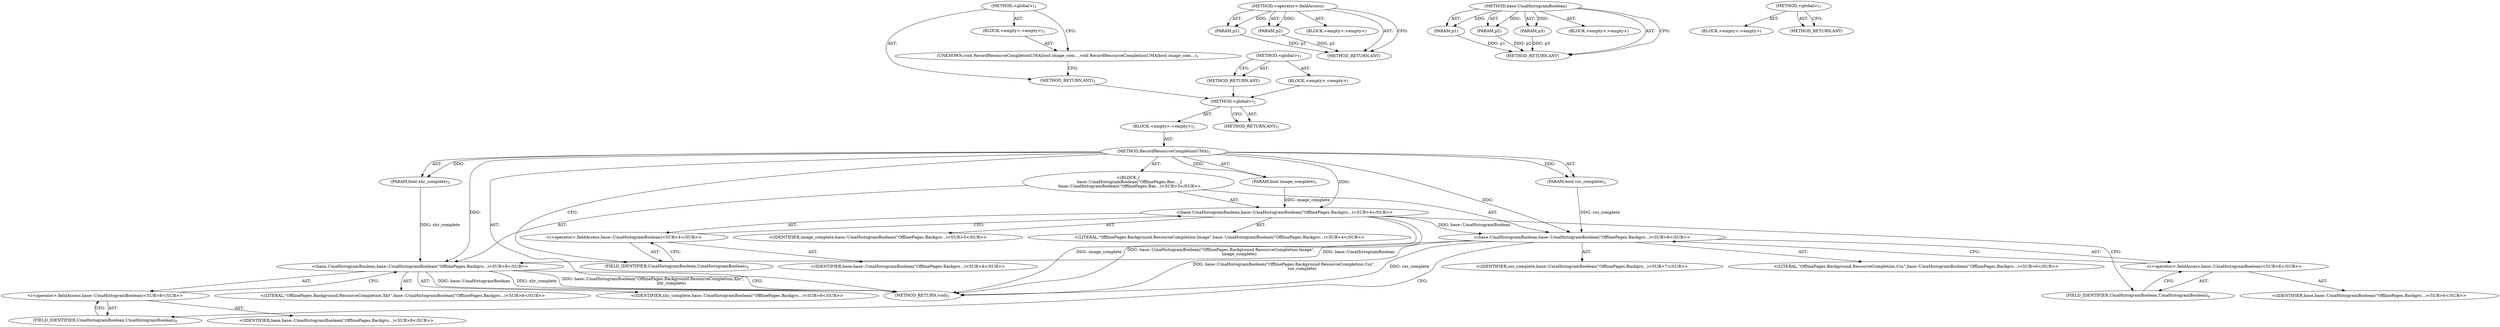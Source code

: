 digraph "&lt;global&gt;" {
vulnerable_6 [label=<(METHOD,&lt;global&gt;)<SUB>1</SUB>>];
vulnerable_7 [label=<(BLOCK,&lt;empty&gt;,&lt;empty&gt;)<SUB>1</SUB>>];
vulnerable_8 [label=<(METHOD,RecordResourceCompletionUMA)<SUB>1</SUB>>];
vulnerable_9 [label=<(PARAM,bool image_complete)<SUB>1</SUB>>];
vulnerable_10 [label=<(PARAM,bool css_complete)<SUB>2</SUB>>];
vulnerable_11 [label=<(PARAM,bool xhr_complete)<SUB>3</SUB>>];
vulnerable_12 [label="<(BLOCK,{
  base::UmaHistogramBoolean(&quot;OfflinePages.Bac...,{
  base::UmaHistogramBoolean(&quot;OfflinePages.Bac...)<SUB>3</SUB>>"];
vulnerable_13 [label="<(base.UmaHistogramBoolean,base::UmaHistogramBoolean(&quot;OfflinePages.Backgro...)<SUB>4</SUB>>"];
vulnerable_14 [label="<(&lt;operator&gt;.fieldAccess,base::UmaHistogramBoolean)<SUB>4</SUB>>"];
vulnerable_15 [label="<(IDENTIFIER,base,base::UmaHistogramBoolean(&quot;OfflinePages.Backgro...)<SUB>4</SUB>>"];
vulnerable_16 [label=<(FIELD_IDENTIFIER,UmaHistogramBoolean,UmaHistogramBoolean)<SUB>4</SUB>>];
vulnerable_17 [label="<(LITERAL,&quot;OfflinePages.Background.ResourceCompletion.Image&quot;,base::UmaHistogramBoolean(&quot;OfflinePages.Backgro...)<SUB>4</SUB>>"];
vulnerable_18 [label="<(IDENTIFIER,image_complete,base::UmaHistogramBoolean(&quot;OfflinePages.Backgro...)<SUB>5</SUB>>"];
vulnerable_19 [label="<(base.UmaHistogramBoolean,base::UmaHistogramBoolean(&quot;OfflinePages.Backgro...)<SUB>6</SUB>>"];
vulnerable_20 [label="<(&lt;operator&gt;.fieldAccess,base::UmaHistogramBoolean)<SUB>6</SUB>>"];
vulnerable_21 [label="<(IDENTIFIER,base,base::UmaHistogramBoolean(&quot;OfflinePages.Backgro...)<SUB>6</SUB>>"];
vulnerable_22 [label=<(FIELD_IDENTIFIER,UmaHistogramBoolean,UmaHistogramBoolean)<SUB>6</SUB>>];
vulnerable_23 [label="<(LITERAL,&quot;OfflinePages.Background.ResourceCompletion.Css&quot;,base::UmaHistogramBoolean(&quot;OfflinePages.Backgro...)<SUB>6</SUB>>"];
vulnerable_24 [label="<(IDENTIFIER,css_complete,base::UmaHistogramBoolean(&quot;OfflinePages.Backgro...)<SUB>7</SUB>>"];
vulnerable_25 [label="<(base.UmaHistogramBoolean,base::UmaHistogramBoolean(&quot;OfflinePages.Backgro...)<SUB>8</SUB>>"];
vulnerable_26 [label="<(&lt;operator&gt;.fieldAccess,base::UmaHistogramBoolean)<SUB>8</SUB>>"];
vulnerable_27 [label="<(IDENTIFIER,base,base::UmaHistogramBoolean(&quot;OfflinePages.Backgro...)<SUB>8</SUB>>"];
vulnerable_28 [label=<(FIELD_IDENTIFIER,UmaHistogramBoolean,UmaHistogramBoolean)<SUB>8</SUB>>];
vulnerable_29 [label="<(LITERAL,&quot;OfflinePages.Background.ResourceCompletion.Xhr&quot;,base::UmaHistogramBoolean(&quot;OfflinePages.Backgro...)<SUB>8</SUB>>"];
vulnerable_30 [label="<(IDENTIFIER,xhr_complete,base::UmaHistogramBoolean(&quot;OfflinePages.Backgro...)<SUB>9</SUB>>"];
vulnerable_31 [label=<(METHOD_RETURN,void)<SUB>1</SUB>>];
vulnerable_33 [label=<(METHOD_RETURN,ANY)<SUB>1</SUB>>];
vulnerable_58 [label=<(METHOD,&lt;operator&gt;.fieldAccess)>];
vulnerable_59 [label=<(PARAM,p1)>];
vulnerable_60 [label=<(PARAM,p2)>];
vulnerable_61 [label=<(BLOCK,&lt;empty&gt;,&lt;empty&gt;)>];
vulnerable_62 [label=<(METHOD_RETURN,ANY)>];
vulnerable_52 [label=<(METHOD,base.UmaHistogramBoolean)>];
vulnerable_53 [label=<(PARAM,p1)>];
vulnerable_54 [label=<(PARAM,p2)>];
vulnerable_55 [label=<(PARAM,p3)>];
vulnerable_56 [label=<(BLOCK,&lt;empty&gt;,&lt;empty&gt;)>];
vulnerable_57 [label=<(METHOD_RETURN,ANY)>];
vulnerable_46 [label=<(METHOD,&lt;global&gt;)<SUB>1</SUB>>];
vulnerable_47 [label=<(BLOCK,&lt;empty&gt;,&lt;empty&gt;)>];
vulnerable_48 [label=<(METHOD_RETURN,ANY)>];
fixed_6 [label=<(METHOD,&lt;global&gt;)<SUB>1</SUB>>];
fixed_7 [label=<(BLOCK,&lt;empty&gt;,&lt;empty&gt;)<SUB>1</SUB>>];
fixed_8 [label=<(UNKNOWN,void RecordResourceCompletionUMA(bool image_com...,void RecordResourceCompletionUMA(bool image_com...)<SUB>1</SUB>>];
fixed_9 [label=<(METHOD_RETURN,ANY)<SUB>1</SUB>>];
fixed_14 [label=<(METHOD,&lt;global&gt;)<SUB>1</SUB>>];
fixed_15 [label=<(BLOCK,&lt;empty&gt;,&lt;empty&gt;)>];
fixed_16 [label=<(METHOD_RETURN,ANY)>];
vulnerable_6 -> vulnerable_7  [key=0, label="AST: "];
vulnerable_6 -> vulnerable_33  [key=0, label="AST: "];
vulnerable_6 -> vulnerable_33  [key=1, label="CFG: "];
vulnerable_7 -> vulnerable_8  [key=0, label="AST: "];
vulnerable_8 -> vulnerable_9  [key=0, label="AST: "];
vulnerable_8 -> vulnerable_9  [key=1, label="DDG: "];
vulnerable_8 -> vulnerable_10  [key=0, label="AST: "];
vulnerable_8 -> vulnerable_10  [key=1, label="DDG: "];
vulnerable_8 -> vulnerable_11  [key=0, label="AST: "];
vulnerable_8 -> vulnerable_11  [key=1, label="DDG: "];
vulnerable_8 -> vulnerable_12  [key=0, label="AST: "];
vulnerable_8 -> vulnerable_31  [key=0, label="AST: "];
vulnerable_8 -> vulnerable_16  [key=0, label="CFG: "];
vulnerable_8 -> vulnerable_13  [key=0, label="DDG: "];
vulnerable_8 -> vulnerable_19  [key=0, label="DDG: "];
vulnerable_8 -> vulnerable_25  [key=0, label="DDG: "];
vulnerable_9 -> vulnerable_13  [key=0, label="DDG: image_complete"];
vulnerable_10 -> vulnerable_19  [key=0, label="DDG: css_complete"];
vulnerable_11 -> vulnerable_25  [key=0, label="DDG: xhr_complete"];
vulnerable_12 -> vulnerable_13  [key=0, label="AST: "];
vulnerable_12 -> vulnerable_19  [key=0, label="AST: "];
vulnerable_12 -> vulnerable_25  [key=0, label="AST: "];
vulnerable_13 -> vulnerable_14  [key=0, label="AST: "];
vulnerable_13 -> vulnerable_17  [key=0, label="AST: "];
vulnerable_13 -> vulnerable_18  [key=0, label="AST: "];
vulnerable_13 -> vulnerable_22  [key=0, label="CFG: "];
vulnerable_13 -> vulnerable_31  [key=0, label="DDG: image_complete"];
vulnerable_13 -> vulnerable_31  [key=1, label="DDG: base::UmaHistogramBoolean(&quot;OfflinePages.Background.ResourceCompletion.Image&quot;,
                            image_complete)"];
vulnerable_13 -> vulnerable_19  [key=0, label="DDG: base::UmaHistogramBoolean"];
vulnerable_14 -> vulnerable_15  [key=0, label="AST: "];
vulnerable_14 -> vulnerable_16  [key=0, label="AST: "];
vulnerable_14 -> vulnerable_13  [key=0, label="CFG: "];
vulnerable_16 -> vulnerable_14  [key=0, label="CFG: "];
vulnerable_19 -> vulnerable_20  [key=0, label="AST: "];
vulnerable_19 -> vulnerable_23  [key=0, label="AST: "];
vulnerable_19 -> vulnerable_24  [key=0, label="AST: "];
vulnerable_19 -> vulnerable_28  [key=0, label="CFG: "];
vulnerable_19 -> vulnerable_31  [key=0, label="DDG: css_complete"];
vulnerable_19 -> vulnerable_31  [key=1, label="DDG: base::UmaHistogramBoolean(&quot;OfflinePages.Background.ResourceCompletion.Css&quot;,
                            css_complete)"];
vulnerable_19 -> vulnerable_25  [key=0, label="DDG: base::UmaHistogramBoolean"];
vulnerable_20 -> vulnerable_21  [key=0, label="AST: "];
vulnerable_20 -> vulnerable_22  [key=0, label="AST: "];
vulnerable_20 -> vulnerable_19  [key=0, label="CFG: "];
vulnerable_22 -> vulnerable_20  [key=0, label="CFG: "];
vulnerable_25 -> vulnerable_26  [key=0, label="AST: "];
vulnerable_25 -> vulnerable_29  [key=0, label="AST: "];
vulnerable_25 -> vulnerable_30  [key=0, label="AST: "];
vulnerable_25 -> vulnerable_31  [key=0, label="CFG: "];
vulnerable_25 -> vulnerable_31  [key=1, label="DDG: base::UmaHistogramBoolean"];
vulnerable_25 -> vulnerable_31  [key=2, label="DDG: xhr_complete"];
vulnerable_25 -> vulnerable_31  [key=3, label="DDG: base::UmaHistogramBoolean(&quot;OfflinePages.Background.ResourceCompletion.Xhr&quot;,
                            xhr_complete)"];
vulnerable_26 -> vulnerable_27  [key=0, label="AST: "];
vulnerable_26 -> vulnerable_28  [key=0, label="AST: "];
vulnerable_26 -> vulnerable_25  [key=0, label="CFG: "];
vulnerable_28 -> vulnerable_26  [key=0, label="CFG: "];
vulnerable_58 -> vulnerable_59  [key=0, label="AST: "];
vulnerable_58 -> vulnerable_59  [key=1, label="DDG: "];
vulnerable_58 -> vulnerable_61  [key=0, label="AST: "];
vulnerable_58 -> vulnerable_60  [key=0, label="AST: "];
vulnerable_58 -> vulnerable_60  [key=1, label="DDG: "];
vulnerable_58 -> vulnerable_62  [key=0, label="AST: "];
vulnerable_58 -> vulnerable_62  [key=1, label="CFG: "];
vulnerable_59 -> vulnerable_62  [key=0, label="DDG: p1"];
vulnerable_60 -> vulnerable_62  [key=0, label="DDG: p2"];
vulnerable_52 -> vulnerable_53  [key=0, label="AST: "];
vulnerable_52 -> vulnerable_53  [key=1, label="DDG: "];
vulnerable_52 -> vulnerable_56  [key=0, label="AST: "];
vulnerable_52 -> vulnerable_54  [key=0, label="AST: "];
vulnerable_52 -> vulnerable_54  [key=1, label="DDG: "];
vulnerable_52 -> vulnerable_57  [key=0, label="AST: "];
vulnerable_52 -> vulnerable_57  [key=1, label="CFG: "];
vulnerable_52 -> vulnerable_55  [key=0, label="AST: "];
vulnerable_52 -> vulnerable_55  [key=1, label="DDG: "];
vulnerable_53 -> vulnerable_57  [key=0, label="DDG: p1"];
vulnerable_54 -> vulnerable_57  [key=0, label="DDG: p2"];
vulnerable_55 -> vulnerable_57  [key=0, label="DDG: p3"];
vulnerable_46 -> vulnerable_47  [key=0, label="AST: "];
vulnerable_46 -> vulnerable_48  [key=0, label="AST: "];
vulnerable_46 -> vulnerable_48  [key=1, label="CFG: "];
fixed_6 -> fixed_7  [key=0, label="AST: "];
fixed_6 -> fixed_9  [key=0, label="AST: "];
fixed_6 -> fixed_8  [key=0, label="CFG: "];
fixed_7 -> fixed_8  [key=0, label="AST: "];
fixed_8 -> fixed_9  [key=0, label="CFG: "];
fixed_9 -> vulnerable_6  [key=0];
fixed_14 -> fixed_15  [key=0, label="AST: "];
fixed_14 -> fixed_16  [key=0, label="AST: "];
fixed_14 -> fixed_16  [key=1, label="CFG: "];
fixed_15 -> vulnerable_6  [key=0];
fixed_16 -> vulnerable_6  [key=0];
}
